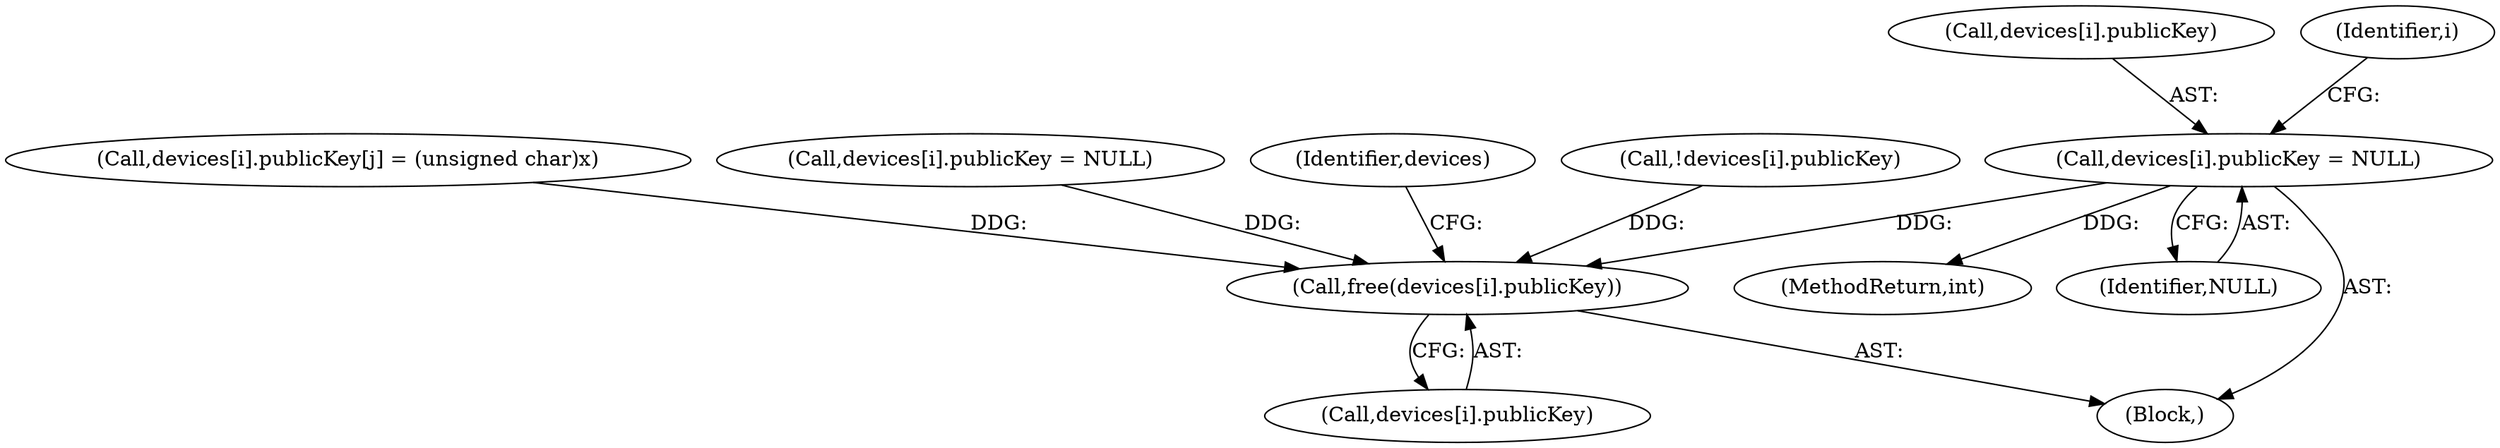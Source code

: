 digraph "0_pam-u2f_18b1914e32b74ff52000f10e97067e841e5fff62_1@array" {
"1000410" [label="(Call,devices[i].publicKey = NULL)"];
"1000397" [label="(Call,free(devices[i].publicKey))"];
"1000397" [label="(Call,free(devices[i].publicKey))"];
"1000416" [label="(Identifier,NULL)"];
"1000390" [label="(Block,)"];
"1000633" [label="(Call,devices[i].publicKey[j] = (unsigned char)x)"];
"1000411" [label="(Call,devices[i].publicKey)"];
"1000440" [label="(Call,devices[i].publicKey = NULL)"];
"1000722" [label="(MethodReturn,int)"];
"1000406" [label="(Identifier,devices)"];
"1000398" [label="(Call,devices[i].publicKey)"];
"1000584" [label="(Call,!devices[i].publicKey)"];
"1000410" [label="(Call,devices[i].publicKey = NULL)"];
"1000389" [label="(Identifier,i)"];
"1000410" -> "1000390"  [label="AST: "];
"1000410" -> "1000416"  [label="CFG: "];
"1000411" -> "1000410"  [label="AST: "];
"1000416" -> "1000410"  [label="AST: "];
"1000389" -> "1000410"  [label="CFG: "];
"1000410" -> "1000722"  [label="DDG: "];
"1000410" -> "1000397"  [label="DDG: "];
"1000397" -> "1000390"  [label="AST: "];
"1000397" -> "1000398"  [label="CFG: "];
"1000398" -> "1000397"  [label="AST: "];
"1000406" -> "1000397"  [label="CFG: "];
"1000440" -> "1000397"  [label="DDG: "];
"1000633" -> "1000397"  [label="DDG: "];
"1000584" -> "1000397"  [label="DDG: "];
}
